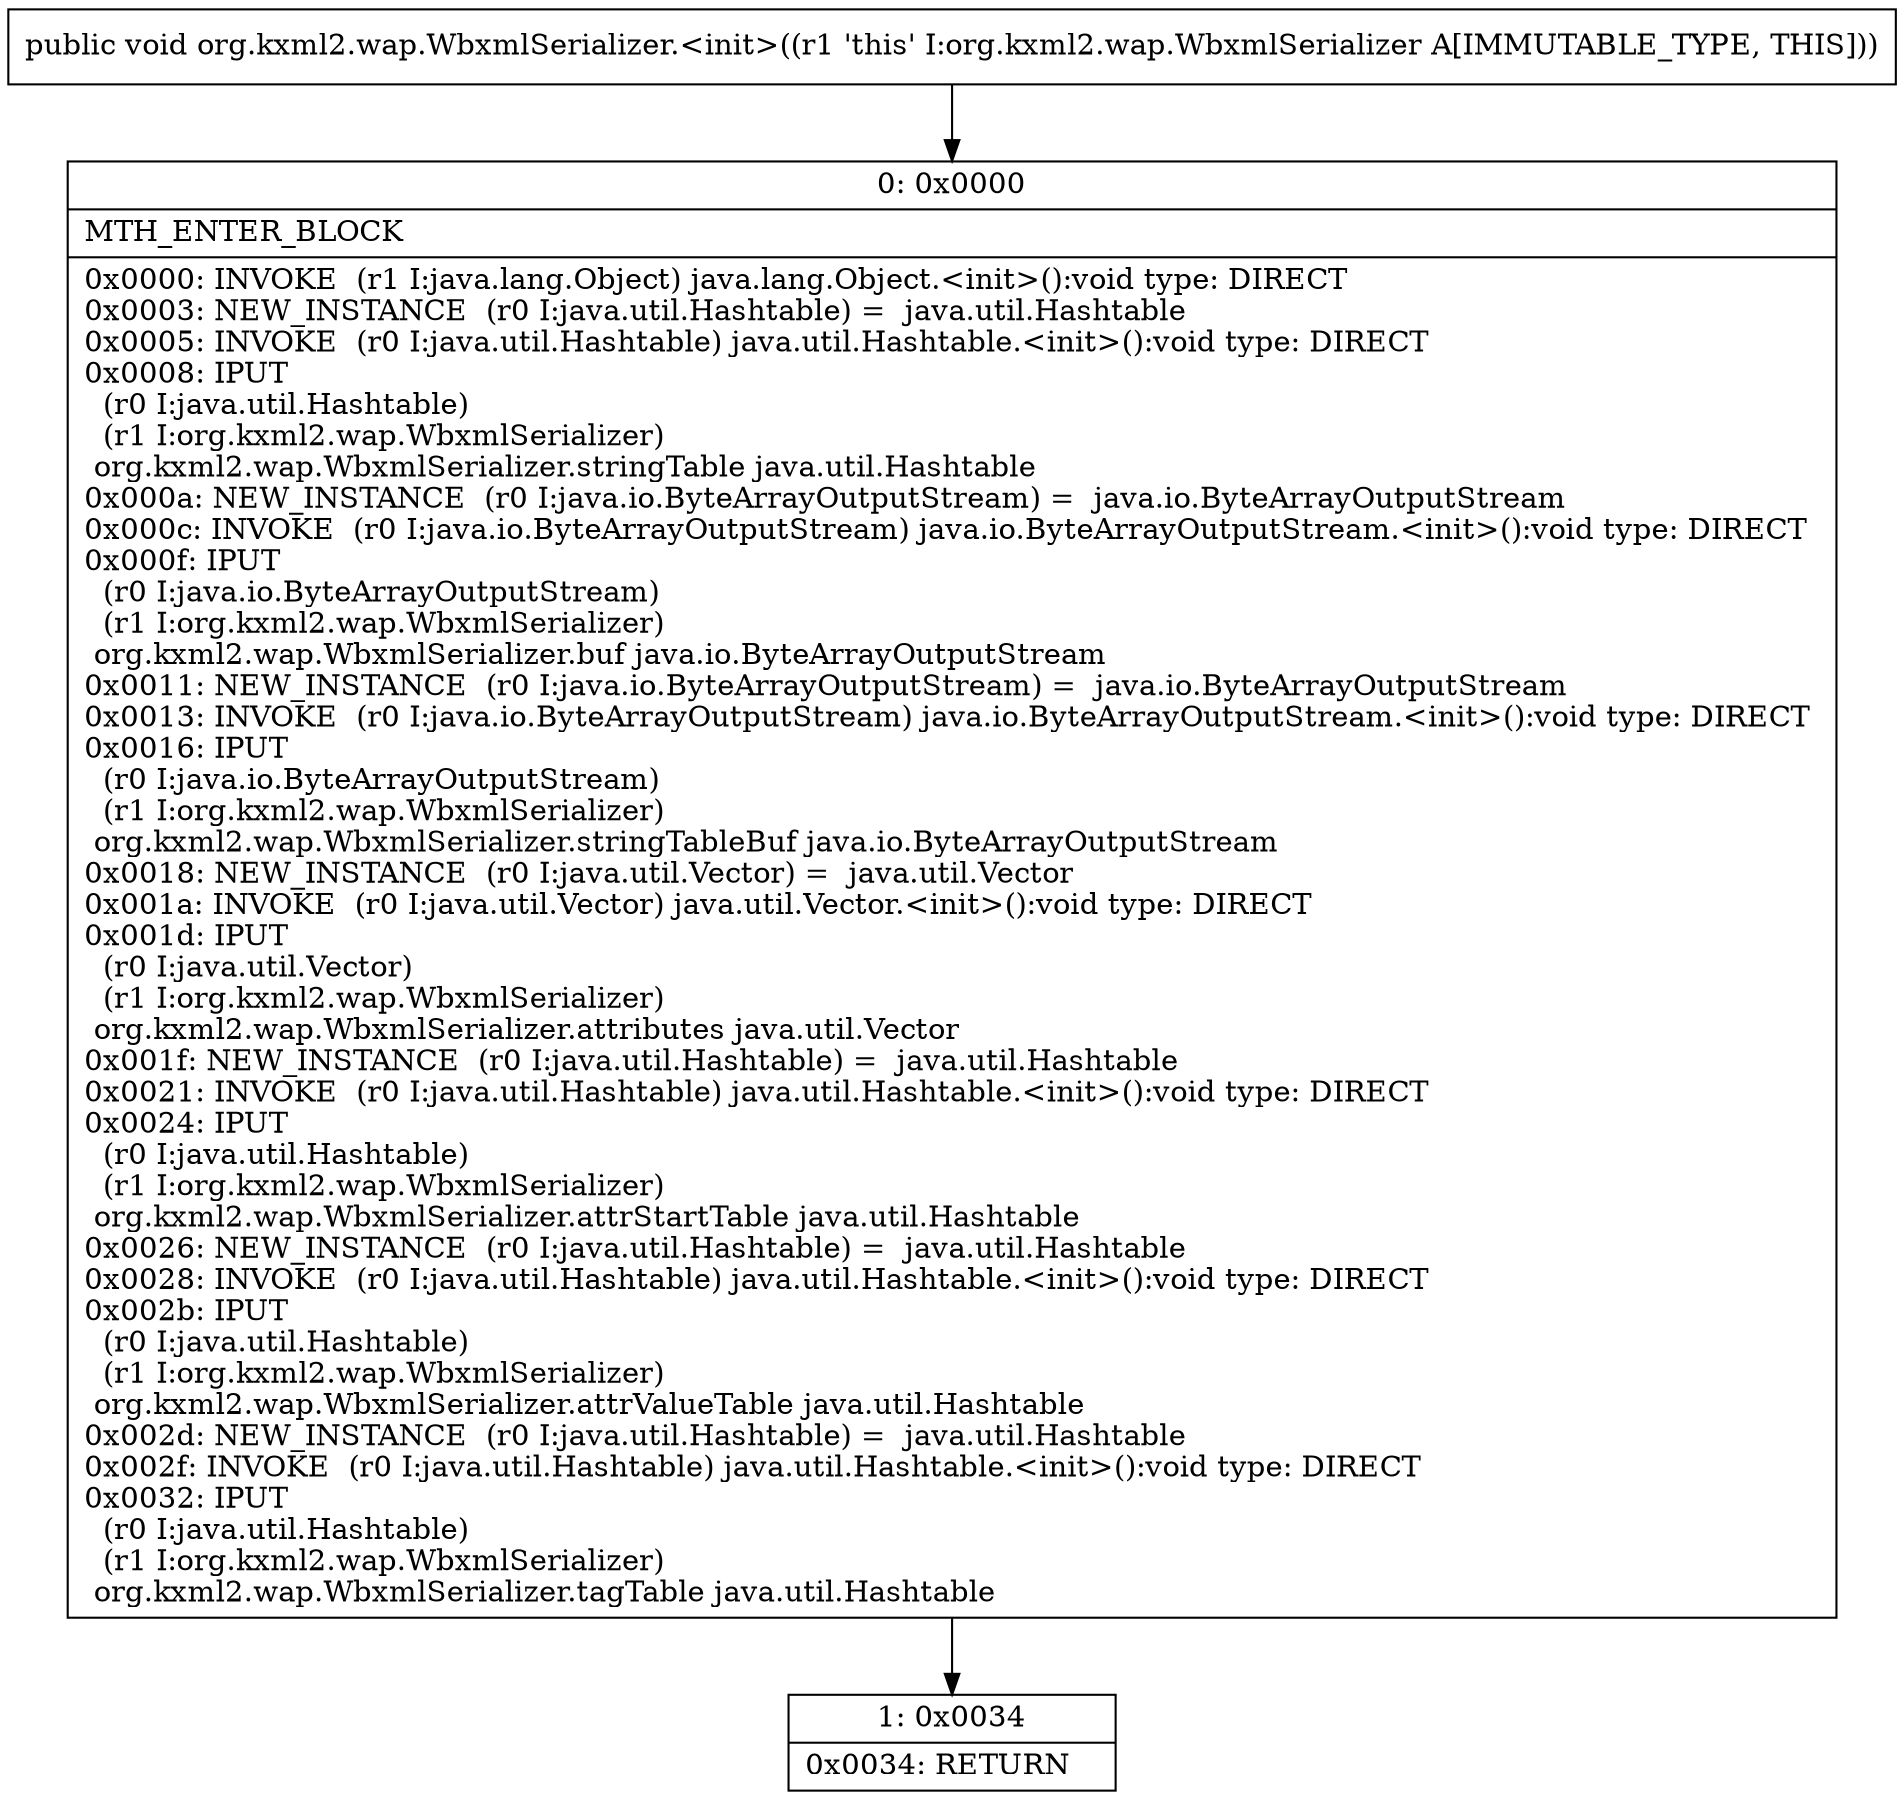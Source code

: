 digraph "CFG fororg.kxml2.wap.WbxmlSerializer.\<init\>()V" {
Node_0 [shape=record,label="{0\:\ 0x0000|MTH_ENTER_BLOCK\l|0x0000: INVOKE  (r1 I:java.lang.Object) java.lang.Object.\<init\>():void type: DIRECT \l0x0003: NEW_INSTANCE  (r0 I:java.util.Hashtable) =  java.util.Hashtable \l0x0005: INVOKE  (r0 I:java.util.Hashtable) java.util.Hashtable.\<init\>():void type: DIRECT \l0x0008: IPUT  \l  (r0 I:java.util.Hashtable)\l  (r1 I:org.kxml2.wap.WbxmlSerializer)\l org.kxml2.wap.WbxmlSerializer.stringTable java.util.Hashtable \l0x000a: NEW_INSTANCE  (r0 I:java.io.ByteArrayOutputStream) =  java.io.ByteArrayOutputStream \l0x000c: INVOKE  (r0 I:java.io.ByteArrayOutputStream) java.io.ByteArrayOutputStream.\<init\>():void type: DIRECT \l0x000f: IPUT  \l  (r0 I:java.io.ByteArrayOutputStream)\l  (r1 I:org.kxml2.wap.WbxmlSerializer)\l org.kxml2.wap.WbxmlSerializer.buf java.io.ByteArrayOutputStream \l0x0011: NEW_INSTANCE  (r0 I:java.io.ByteArrayOutputStream) =  java.io.ByteArrayOutputStream \l0x0013: INVOKE  (r0 I:java.io.ByteArrayOutputStream) java.io.ByteArrayOutputStream.\<init\>():void type: DIRECT \l0x0016: IPUT  \l  (r0 I:java.io.ByteArrayOutputStream)\l  (r1 I:org.kxml2.wap.WbxmlSerializer)\l org.kxml2.wap.WbxmlSerializer.stringTableBuf java.io.ByteArrayOutputStream \l0x0018: NEW_INSTANCE  (r0 I:java.util.Vector) =  java.util.Vector \l0x001a: INVOKE  (r0 I:java.util.Vector) java.util.Vector.\<init\>():void type: DIRECT \l0x001d: IPUT  \l  (r0 I:java.util.Vector)\l  (r1 I:org.kxml2.wap.WbxmlSerializer)\l org.kxml2.wap.WbxmlSerializer.attributes java.util.Vector \l0x001f: NEW_INSTANCE  (r0 I:java.util.Hashtable) =  java.util.Hashtable \l0x0021: INVOKE  (r0 I:java.util.Hashtable) java.util.Hashtable.\<init\>():void type: DIRECT \l0x0024: IPUT  \l  (r0 I:java.util.Hashtable)\l  (r1 I:org.kxml2.wap.WbxmlSerializer)\l org.kxml2.wap.WbxmlSerializer.attrStartTable java.util.Hashtable \l0x0026: NEW_INSTANCE  (r0 I:java.util.Hashtable) =  java.util.Hashtable \l0x0028: INVOKE  (r0 I:java.util.Hashtable) java.util.Hashtable.\<init\>():void type: DIRECT \l0x002b: IPUT  \l  (r0 I:java.util.Hashtable)\l  (r1 I:org.kxml2.wap.WbxmlSerializer)\l org.kxml2.wap.WbxmlSerializer.attrValueTable java.util.Hashtable \l0x002d: NEW_INSTANCE  (r0 I:java.util.Hashtable) =  java.util.Hashtable \l0x002f: INVOKE  (r0 I:java.util.Hashtable) java.util.Hashtable.\<init\>():void type: DIRECT \l0x0032: IPUT  \l  (r0 I:java.util.Hashtable)\l  (r1 I:org.kxml2.wap.WbxmlSerializer)\l org.kxml2.wap.WbxmlSerializer.tagTable java.util.Hashtable \l}"];
Node_1 [shape=record,label="{1\:\ 0x0034|0x0034: RETURN   \l}"];
MethodNode[shape=record,label="{public void org.kxml2.wap.WbxmlSerializer.\<init\>((r1 'this' I:org.kxml2.wap.WbxmlSerializer A[IMMUTABLE_TYPE, THIS])) }"];
MethodNode -> Node_0;
Node_0 -> Node_1;
}

